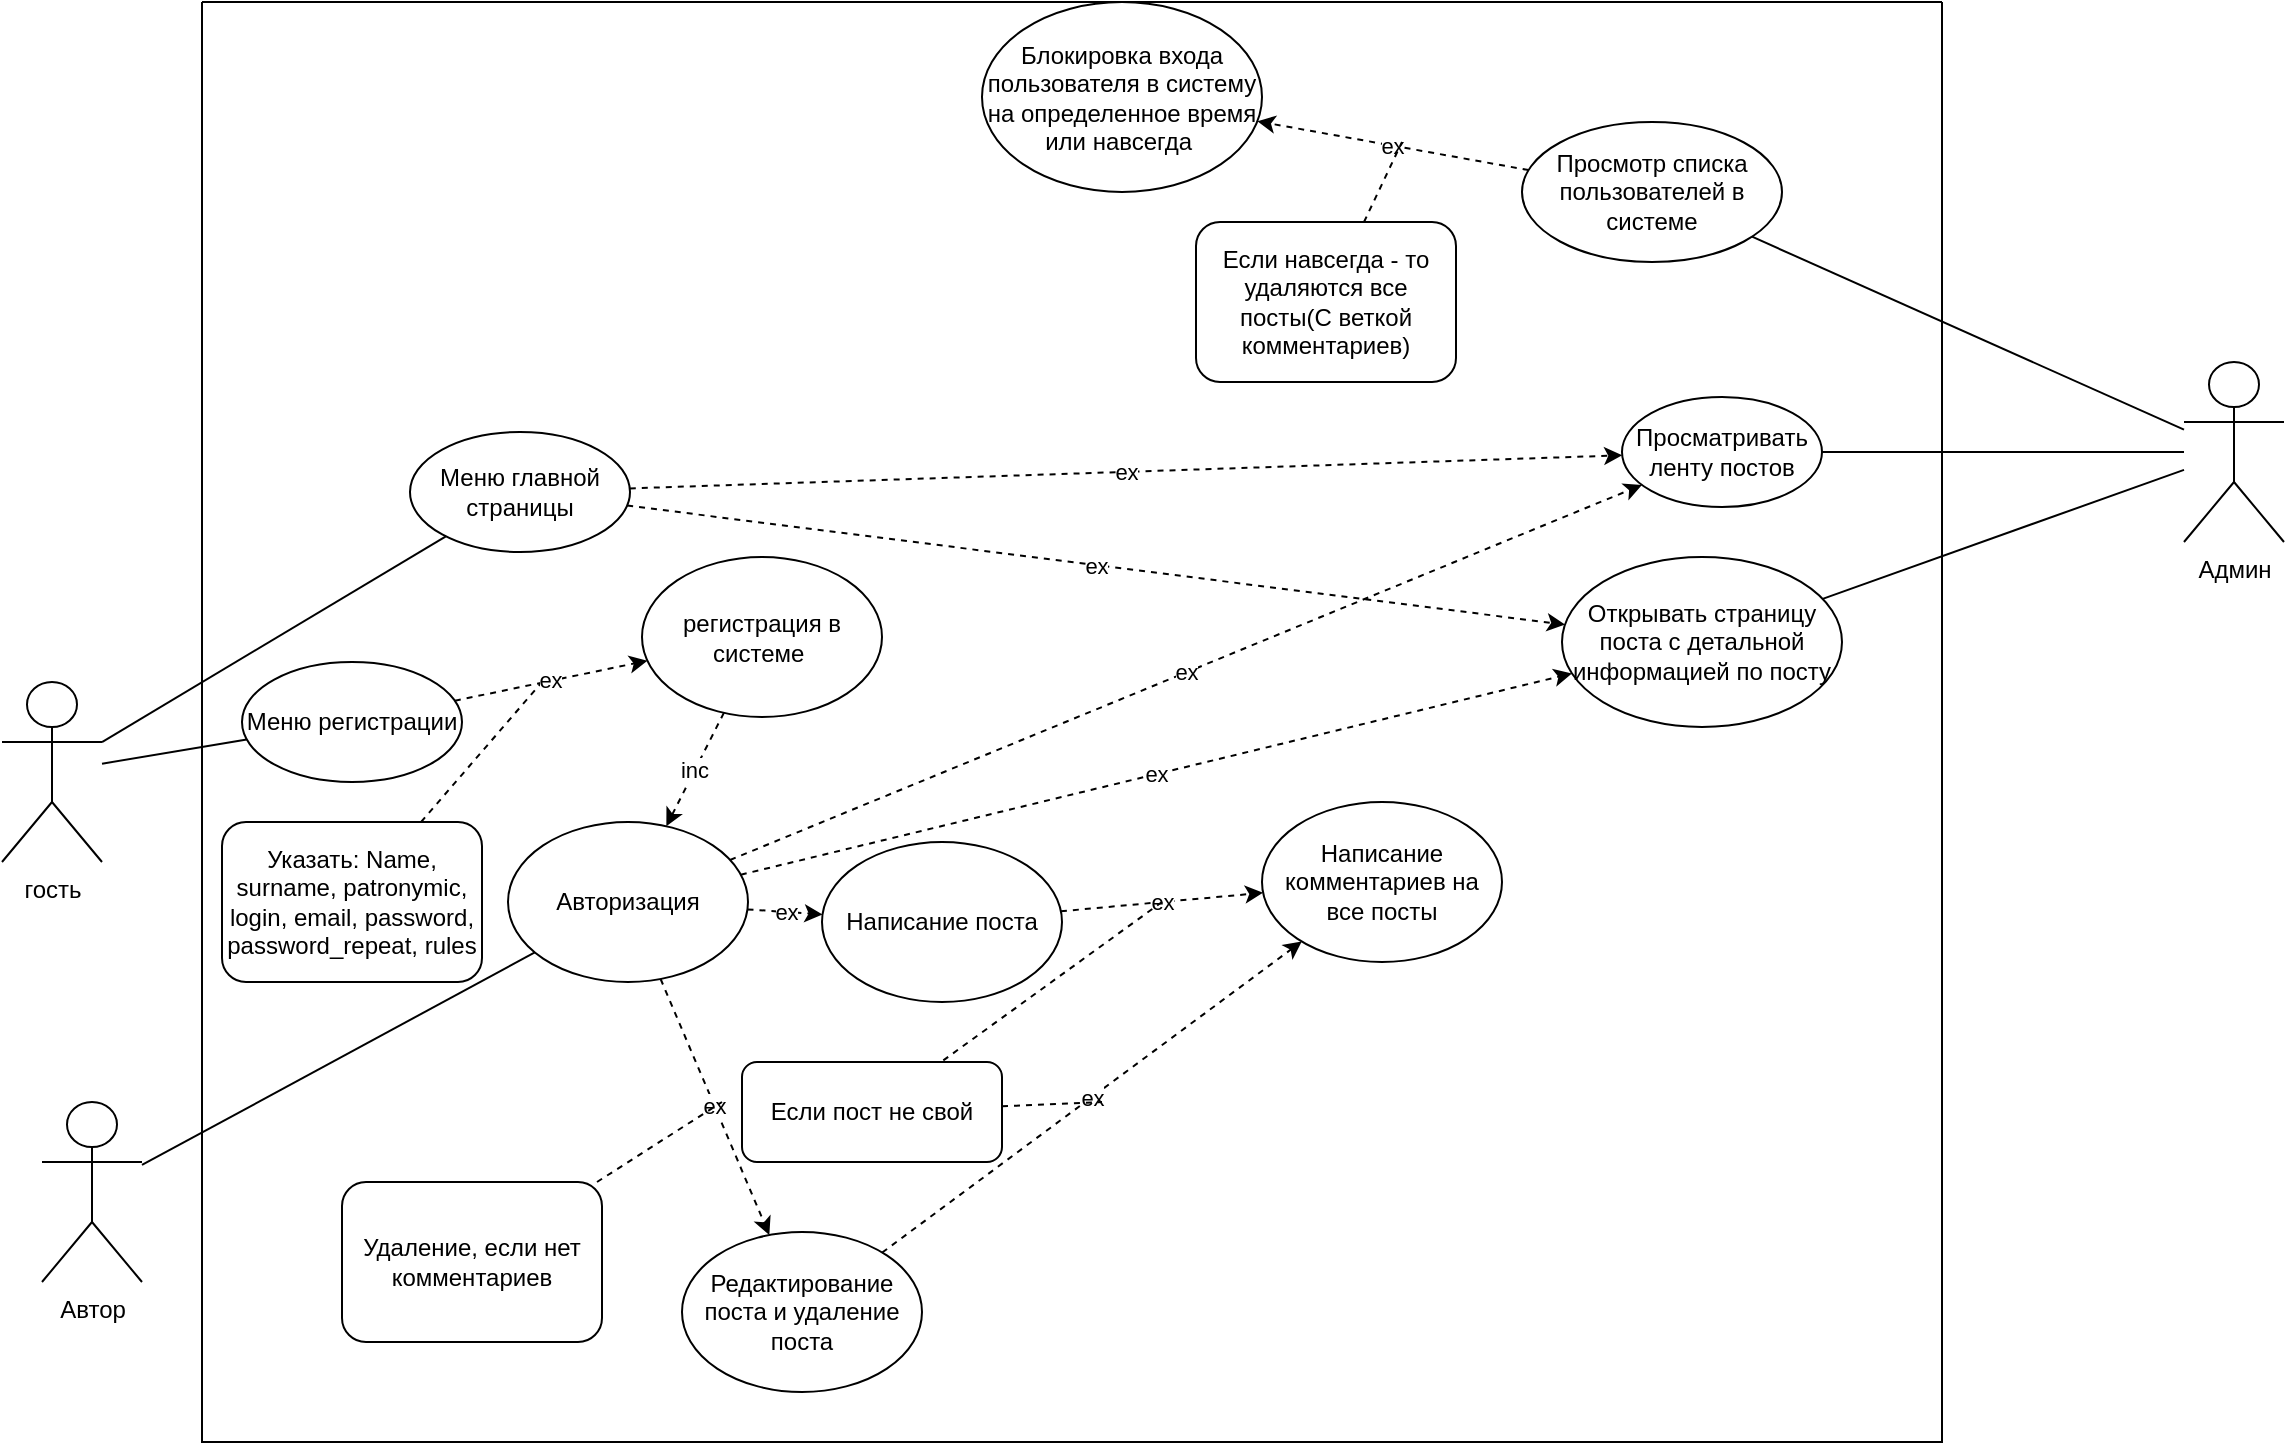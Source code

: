 <mxfile version="20.4.0" type="github"><diagram id="_FJs2HYTa-jV7TS5Tc-I" name="Страница 1"><mxGraphModel dx="1853" dy="2020" grid="1" gridSize="10" guides="1" tooltips="1" connect="1" arrows="1" fold="1" page="1" pageScale="1" pageWidth="827" pageHeight="1169" math="0" shadow="0"><root><mxCell id="0"/><mxCell id="1" parent="0"/><mxCell id="PfDHXSGCpObCO9WwiMSw-3" value="" style="swimlane;startSize=0;" vertex="1" parent="1"><mxGeometry x="200" y="-210" width="870" height="720" as="geometry"><mxRectangle x="200" y="-210" width="50" height="40" as="alternateBounds"/></mxGeometry></mxCell><mxCell id="PfDHXSGCpObCO9WwiMSw-7" value="Просматривать&lt;br&gt;ленту постов" style="ellipse;whiteSpace=wrap;html=1;" vertex="1" parent="PfDHXSGCpObCO9WwiMSw-3"><mxGeometry x="710" y="197.5" width="100" height="55" as="geometry"/></mxCell><mxCell id="PfDHXSGCpObCO9WwiMSw-8" value="Открывать страницу поста с детальной информацией по посту" style="ellipse;whiteSpace=wrap;html=1;" vertex="1" parent="PfDHXSGCpObCO9WwiMSw-3"><mxGeometry x="680" y="277.5" width="140" height="85" as="geometry"/></mxCell><mxCell id="PfDHXSGCpObCO9WwiMSw-9" value="Написание поста" style="ellipse;whiteSpace=wrap;html=1;" vertex="1" parent="PfDHXSGCpObCO9WwiMSw-3"><mxGeometry x="310" y="420" width="120" height="80" as="geometry"/></mxCell><mxCell id="PfDHXSGCpObCO9WwiMSw-10" value="Редактирование поста и удаление поста" style="ellipse;whiteSpace=wrap;html=1;" vertex="1" parent="PfDHXSGCpObCO9WwiMSw-3"><mxGeometry x="240" y="615" width="120" height="80" as="geometry"/></mxCell><mxCell id="PfDHXSGCpObCO9WwiMSw-11" value="регистрация в системе&amp;nbsp;" style="ellipse;whiteSpace=wrap;html=1;" vertex="1" parent="PfDHXSGCpObCO9WwiMSw-3"><mxGeometry x="220" y="277.5" width="120" height="80" as="geometry"/></mxCell><mxCell id="PfDHXSGCpObCO9WwiMSw-23" value="Меню главной страницы" style="ellipse;whiteSpace=wrap;html=1;" vertex="1" parent="PfDHXSGCpObCO9WwiMSw-3"><mxGeometry x="104" y="215" width="110" height="60" as="geometry"/></mxCell><mxCell id="PfDHXSGCpObCO9WwiMSw-28" value="Авторизация" style="ellipse;whiteSpace=wrap;html=1;" vertex="1" parent="PfDHXSGCpObCO9WwiMSw-3"><mxGeometry x="153" y="410" width="120" height="80" as="geometry"/></mxCell><mxCell id="PfDHXSGCpObCO9WwiMSw-29" value="inc" style="endArrow=classic;dashed=1;html=1;rounded=0;strokeColor=default;startArrow=none;startFill=0;endFill=1;" edge="1" parent="PfDHXSGCpObCO9WwiMSw-3" source="PfDHXSGCpObCO9WwiMSw-11" target="PfDHXSGCpObCO9WwiMSw-28"><mxGeometry width="50" height="50" relative="1" as="geometry"><mxPoint x="400" y="468.788" as="sourcePoint"/><mxPoint x="540" y="420" as="targetPoint"/></mxGeometry></mxCell><mxCell id="PfDHXSGCpObCO9WwiMSw-32" value="" style="endArrow=none;dashed=1;html=1;rounded=0;strokeColor=default;" edge="1" parent="PfDHXSGCpObCO9WwiMSw-3" source="PfDHXSGCpObCO9WwiMSw-33"><mxGeometry width="50" height="50" relative="1" as="geometry"><mxPoint x="110" y="305" as="sourcePoint"/><mxPoint x="170" y="340" as="targetPoint"/></mxGeometry></mxCell><mxCell id="PfDHXSGCpObCO9WwiMSw-34" value="ex" style="endArrow=classic;dashed=1;html=1;rounded=0;strokeColor=default;startArrow=none;startFill=0;endFill=1;" edge="1" parent="PfDHXSGCpObCO9WwiMSw-3" source="PfDHXSGCpObCO9WwiMSw-23" target="PfDHXSGCpObCO9WwiMSw-7"><mxGeometry width="50" height="50" relative="1" as="geometry"><mxPoint x="150.001" y="106.275" as="sourcePoint"/><mxPoint x="227.026" y="135.002" as="targetPoint"/></mxGeometry></mxCell><mxCell id="PfDHXSGCpObCO9WwiMSw-35" value="ex" style="endArrow=classic;dashed=1;html=1;rounded=0;strokeColor=default;startArrow=none;startFill=0;endFill=1;" edge="1" parent="PfDHXSGCpObCO9WwiMSw-3" source="PfDHXSGCpObCO9WwiMSw-28" target="PfDHXSGCpObCO9WwiMSw-7"><mxGeometry width="50" height="50" relative="1" as="geometry"><mxPoint x="159.996" y="440.002" as="sourcePoint"/><mxPoint x="243.626" y="467.301" as="targetPoint"/></mxGeometry></mxCell><mxCell id="PfDHXSGCpObCO9WwiMSw-36" value="ex" style="endArrow=classic;dashed=1;html=1;rounded=0;strokeColor=default;startArrow=none;startFill=0;endFill=1;" edge="1" parent="PfDHXSGCpObCO9WwiMSw-3" source="PfDHXSGCpObCO9WwiMSw-23" target="PfDHXSGCpObCO9WwiMSw-8"><mxGeometry width="50" height="50" relative="1" as="geometry"><mxPoint x="322.416" y="305.202" as="sourcePoint"/><mxPoint x="406.046" y="332.501" as="targetPoint"/></mxGeometry></mxCell><mxCell id="PfDHXSGCpObCO9WwiMSw-37" value="ex" style="endArrow=classic;dashed=1;html=1;rounded=0;strokeColor=default;startArrow=none;startFill=0;endFill=1;" edge="1" parent="PfDHXSGCpObCO9WwiMSw-3" source="PfDHXSGCpObCO9WwiMSw-28" target="PfDHXSGCpObCO9WwiMSw-9"><mxGeometry width="50" height="50" relative="1" as="geometry"><mxPoint x="346.53" y="459.51" as="sourcePoint"/><mxPoint x="549.445" y="378.585" as="targetPoint"/></mxGeometry></mxCell><mxCell id="PfDHXSGCpObCO9WwiMSw-39" value="ex" style="endArrow=classic;dashed=1;html=1;rounded=0;strokeColor=default;startArrow=none;startFill=0;endFill=1;" edge="1" parent="PfDHXSGCpObCO9WwiMSw-3" source="PfDHXSGCpObCO9WwiMSw-28" target="PfDHXSGCpObCO9WwiMSw-10"><mxGeometry width="50" height="50" relative="1" as="geometry"><mxPoint x="354.068" y="472.976" as="sourcePoint"/><mxPoint x="480.987" y="457.226" as="targetPoint"/></mxGeometry></mxCell><mxCell id="PfDHXSGCpObCO9WwiMSw-40" value="" style="endArrow=none;dashed=1;html=1;rounded=0;strokeColor=default;" edge="1" source="PfDHXSGCpObCO9WwiMSw-41" parent="PfDHXSGCpObCO9WwiMSw-3"><mxGeometry width="50" height="50" relative="1" as="geometry"><mxPoint x="174" y="525" as="sourcePoint"/><mxPoint x="260" y="550" as="targetPoint"/></mxGeometry></mxCell><mxCell id="PfDHXSGCpObCO9WwiMSw-41" value="Удаление, если нет комментариев" style="rounded=1;whiteSpace=wrap;html=1;" vertex="1" parent="PfDHXSGCpObCO9WwiMSw-3"><mxGeometry x="70" y="590" width="130" height="80" as="geometry"/></mxCell><mxCell id="PfDHXSGCpObCO9WwiMSw-42" value="Написание комментариев на все посты" style="ellipse;whiteSpace=wrap;html=1;" vertex="1" parent="PfDHXSGCpObCO9WwiMSw-3"><mxGeometry x="530" y="400" width="120" height="80" as="geometry"/></mxCell><mxCell id="PfDHXSGCpObCO9WwiMSw-43" value="ex" style="endArrow=classic;dashed=1;html=1;rounded=0;strokeColor=default;startArrow=none;startFill=0;endFill=1;" edge="1" parent="PfDHXSGCpObCO9WwiMSw-3" source="PfDHXSGCpObCO9WwiMSw-10" target="PfDHXSGCpObCO9WwiMSw-42"><mxGeometry width="50" height="50" relative="1" as="geometry"><mxPoint x="351.326" y="493.782" as="sourcePoint"/><mxPoint x="483.68" y="526.207" as="targetPoint"/></mxGeometry></mxCell><mxCell id="PfDHXSGCpObCO9WwiMSw-44" value="ex" style="endArrow=classic;dashed=1;html=1;rounded=0;strokeColor=default;startArrow=none;startFill=0;endFill=1;" edge="1" parent="PfDHXSGCpObCO9WwiMSw-3" source="PfDHXSGCpObCO9WwiMSw-9" target="PfDHXSGCpObCO9WwiMSw-42"><mxGeometry width="50" height="50" relative="1" as="geometry"><mxPoint x="354.068" y="472.976" as="sourcePoint"/><mxPoint x="480.987" y="457.226" as="targetPoint"/></mxGeometry></mxCell><mxCell id="PfDHXSGCpObCO9WwiMSw-47" value="" style="endArrow=none;dashed=1;html=1;rounded=0;strokeColor=default;" edge="1" source="PfDHXSGCpObCO9WwiMSw-48" parent="PfDHXSGCpObCO9WwiMSw-3"><mxGeometry width="50" height="50" relative="1" as="geometry"><mxPoint x="470" y="535" as="sourcePoint"/><mxPoint x="450" y="550" as="targetPoint"/></mxGeometry></mxCell><mxCell id="PfDHXSGCpObCO9WwiMSw-48" value="Если пост не свой" style="rounded=1;whiteSpace=wrap;html=1;" vertex="1" parent="PfDHXSGCpObCO9WwiMSw-3"><mxGeometry x="270" y="530" width="130" height="50" as="geometry"/></mxCell><mxCell id="PfDHXSGCpObCO9WwiMSw-50" value="" style="endArrow=none;dashed=1;html=1;rounded=0;strokeColor=default;" edge="1" parent="PfDHXSGCpObCO9WwiMSw-3" target="PfDHXSGCpObCO9WwiMSw-48"><mxGeometry width="50" height="50" relative="1" as="geometry"><mxPoint x="480" y="450" as="sourcePoint"/><mxPoint x="457.857" y="400" as="targetPoint"/></mxGeometry></mxCell><mxCell id="PfDHXSGCpObCO9WwiMSw-33" value="Указать: Name, surname, patronymic, login, email, password, password_repeat, rules" style="rounded=1;whiteSpace=wrap;html=1;" vertex="1" parent="PfDHXSGCpObCO9WwiMSw-3"><mxGeometry x="10" y="410" width="130" height="80" as="geometry"/></mxCell><mxCell id="PfDHXSGCpObCO9WwiMSw-25" value="Меню регистрации" style="ellipse;whiteSpace=wrap;html=1;" vertex="1" parent="PfDHXSGCpObCO9WwiMSw-3"><mxGeometry x="20" y="330" width="110" height="60" as="geometry"/></mxCell><mxCell id="PfDHXSGCpObCO9WwiMSw-27" value="ex" style="endArrow=classic;dashed=1;html=1;rounded=0;strokeColor=default;startArrow=none;startFill=0;endFill=1;" edge="1" parent="PfDHXSGCpObCO9WwiMSw-3" source="PfDHXSGCpObCO9WwiMSw-25" target="PfDHXSGCpObCO9WwiMSw-11"><mxGeometry width="50" height="50" relative="1" as="geometry"><mxPoint x="125" y="330" as="sourcePoint"/><mxPoint x="260" y="150.61" as="targetPoint"/></mxGeometry></mxCell><mxCell id="PfDHXSGCpObCO9WwiMSw-54" value="ex" style="endArrow=classic;dashed=1;html=1;rounded=0;strokeColor=default;startArrow=none;startFill=0;endFill=1;" edge="1" parent="PfDHXSGCpObCO9WwiMSw-3" source="PfDHXSGCpObCO9WwiMSw-28" target="PfDHXSGCpObCO9WwiMSw-8"><mxGeometry width="50" height="50" relative="1" as="geometry"><mxPoint x="373.461" y="264.188" as="sourcePoint"/><mxPoint x="645.931" y="344.509" as="targetPoint"/></mxGeometry></mxCell><mxCell id="PfDHXSGCpObCO9WwiMSw-59" value="Просмотр списка пользователей в системе" style="ellipse;whiteSpace=wrap;html=1;" vertex="1" parent="PfDHXSGCpObCO9WwiMSw-3"><mxGeometry x="660" y="60" width="130" height="70" as="geometry"/></mxCell><mxCell id="PfDHXSGCpObCO9WwiMSw-63" value="Блокировка входа пользователя в систему на определенное время или навсегда&amp;nbsp;" style="ellipse;whiteSpace=wrap;html=1;" vertex="1" parent="PfDHXSGCpObCO9WwiMSw-3"><mxGeometry x="390" width="140" height="95" as="geometry"/></mxCell><mxCell id="PfDHXSGCpObCO9WwiMSw-64" value="ex" style="endArrow=classic;dashed=1;html=1;rounded=0;strokeColor=default;startArrow=none;startFill=0;endFill=1;" edge="1" parent="PfDHXSGCpObCO9WwiMSw-3" source="PfDHXSGCpObCO9WwiMSw-59" target="PfDHXSGCpObCO9WwiMSw-63"><mxGeometry width="50" height="50" relative="1" as="geometry"><mxPoint x="423.582" y="278.691" as="sourcePoint"/><mxPoint x="528.226" y="148.125" as="targetPoint"/></mxGeometry></mxCell><mxCell id="PfDHXSGCpObCO9WwiMSw-65" value="" style="endArrow=none;dashed=1;html=1;rounded=0;strokeColor=default;" edge="1" source="PfDHXSGCpObCO9WwiMSw-66" parent="PfDHXSGCpObCO9WwiMSw-3"><mxGeometry width="50" height="50" relative="1" as="geometry"><mxPoint x="350" y="370" as="sourcePoint"/><mxPoint x="600" y="70" as="targetPoint"/></mxGeometry></mxCell><mxCell id="PfDHXSGCpObCO9WwiMSw-66" value="Если навсегда - то удаляются все посты(С веткой комментариев)" style="rounded=1;whiteSpace=wrap;html=1;" vertex="1" parent="PfDHXSGCpObCO9WwiMSw-3"><mxGeometry x="497" y="110" width="130" height="80" as="geometry"/></mxCell><mxCell id="PfDHXSGCpObCO9WwiMSw-6" value="гость" style="shape=umlActor;verticalLabelPosition=bottom;verticalAlign=top;html=1;outlineConnect=0;" vertex="1" parent="1"><mxGeometry x="100" y="130" width="50" height="90" as="geometry"/></mxCell><mxCell id="PfDHXSGCpObCO9WwiMSw-24" value="" style="endArrow=none;html=1;rounded=0;strokeColor=default;" edge="1" parent="1" source="PfDHXSGCpObCO9WwiMSw-6" target="PfDHXSGCpObCO9WwiMSw-23"><mxGeometry width="50" height="50" relative="1" as="geometry"><mxPoint x="130" y="300" as="sourcePoint"/><mxPoint x="180" y="250" as="targetPoint"/></mxGeometry></mxCell><mxCell id="PfDHXSGCpObCO9WwiMSw-26" value="" style="endArrow=none;html=1;rounded=0;strokeColor=default;" edge="1" target="PfDHXSGCpObCO9WwiMSw-25" parent="1" source="PfDHXSGCpObCO9WwiMSw-6"><mxGeometry width="50" height="50" relative="1" as="geometry"><mxPoint x="200" y="170.833" as="sourcePoint"/><mxPoint x="230" y="310" as="targetPoint"/></mxGeometry></mxCell><mxCell id="PfDHXSGCpObCO9WwiMSw-30" value="Автор" style="shape=umlActor;verticalLabelPosition=bottom;verticalAlign=top;html=1;outlineConnect=0;" vertex="1" parent="1"><mxGeometry x="120" y="340" width="50" height="90" as="geometry"/></mxCell><mxCell id="PfDHXSGCpObCO9WwiMSw-51" value="" style="endArrow=none;html=1;rounded=0;strokeColor=default;" edge="1" parent="1" source="PfDHXSGCpObCO9WwiMSw-30" target="PfDHXSGCpObCO9WwiMSw-28"><mxGeometry width="50" height="50" relative="1" as="geometry"><mxPoint x="160" y="170.388" as="sourcePoint"/><mxPoint x="277.284" y="101.835" as="targetPoint"/></mxGeometry></mxCell><mxCell id="PfDHXSGCpObCO9WwiMSw-52" value="Админ" style="shape=umlActor;verticalLabelPosition=bottom;verticalAlign=top;html=1;outlineConnect=0;" vertex="1" parent="1"><mxGeometry x="1191" y="-30" width="50" height="90" as="geometry"/></mxCell><mxCell id="PfDHXSGCpObCO9WwiMSw-57" value="" style="endArrow=none;html=1;rounded=0;strokeColor=default;" edge="1" parent="1" source="PfDHXSGCpObCO9WwiMSw-52" target="PfDHXSGCpObCO9WwiMSw-7"><mxGeometry width="50" height="50" relative="1" as="geometry"><mxPoint x="160" y="181.682" as="sourcePoint"/><mxPoint x="271.469" y="166.887" as="targetPoint"/></mxGeometry></mxCell><mxCell id="PfDHXSGCpObCO9WwiMSw-58" value="" style="endArrow=none;html=1;rounded=0;strokeColor=default;" edge="1" parent="1" source="PfDHXSGCpObCO9WwiMSw-52" target="PfDHXSGCpObCO9WwiMSw-8"><mxGeometry width="50" height="50" relative="1" as="geometry"><mxPoint x="180" y="319.386" as="sourcePoint"/><mxPoint x="236.292" y="261.712" as="targetPoint"/></mxGeometry></mxCell><mxCell id="PfDHXSGCpObCO9WwiMSw-60" value="" style="endArrow=none;html=1;rounded=0;strokeColor=default;" edge="1" target="PfDHXSGCpObCO9WwiMSw-59" parent="1" source="PfDHXSGCpObCO9WwiMSw-52"><mxGeometry width="50" height="50" relative="1" as="geometry"><mxPoint x="980" y="89.999" as="sourcePoint"/><mxPoint x="261.469" y="87.717" as="targetPoint"/></mxGeometry></mxCell></root></mxGraphModel></diagram></mxfile>